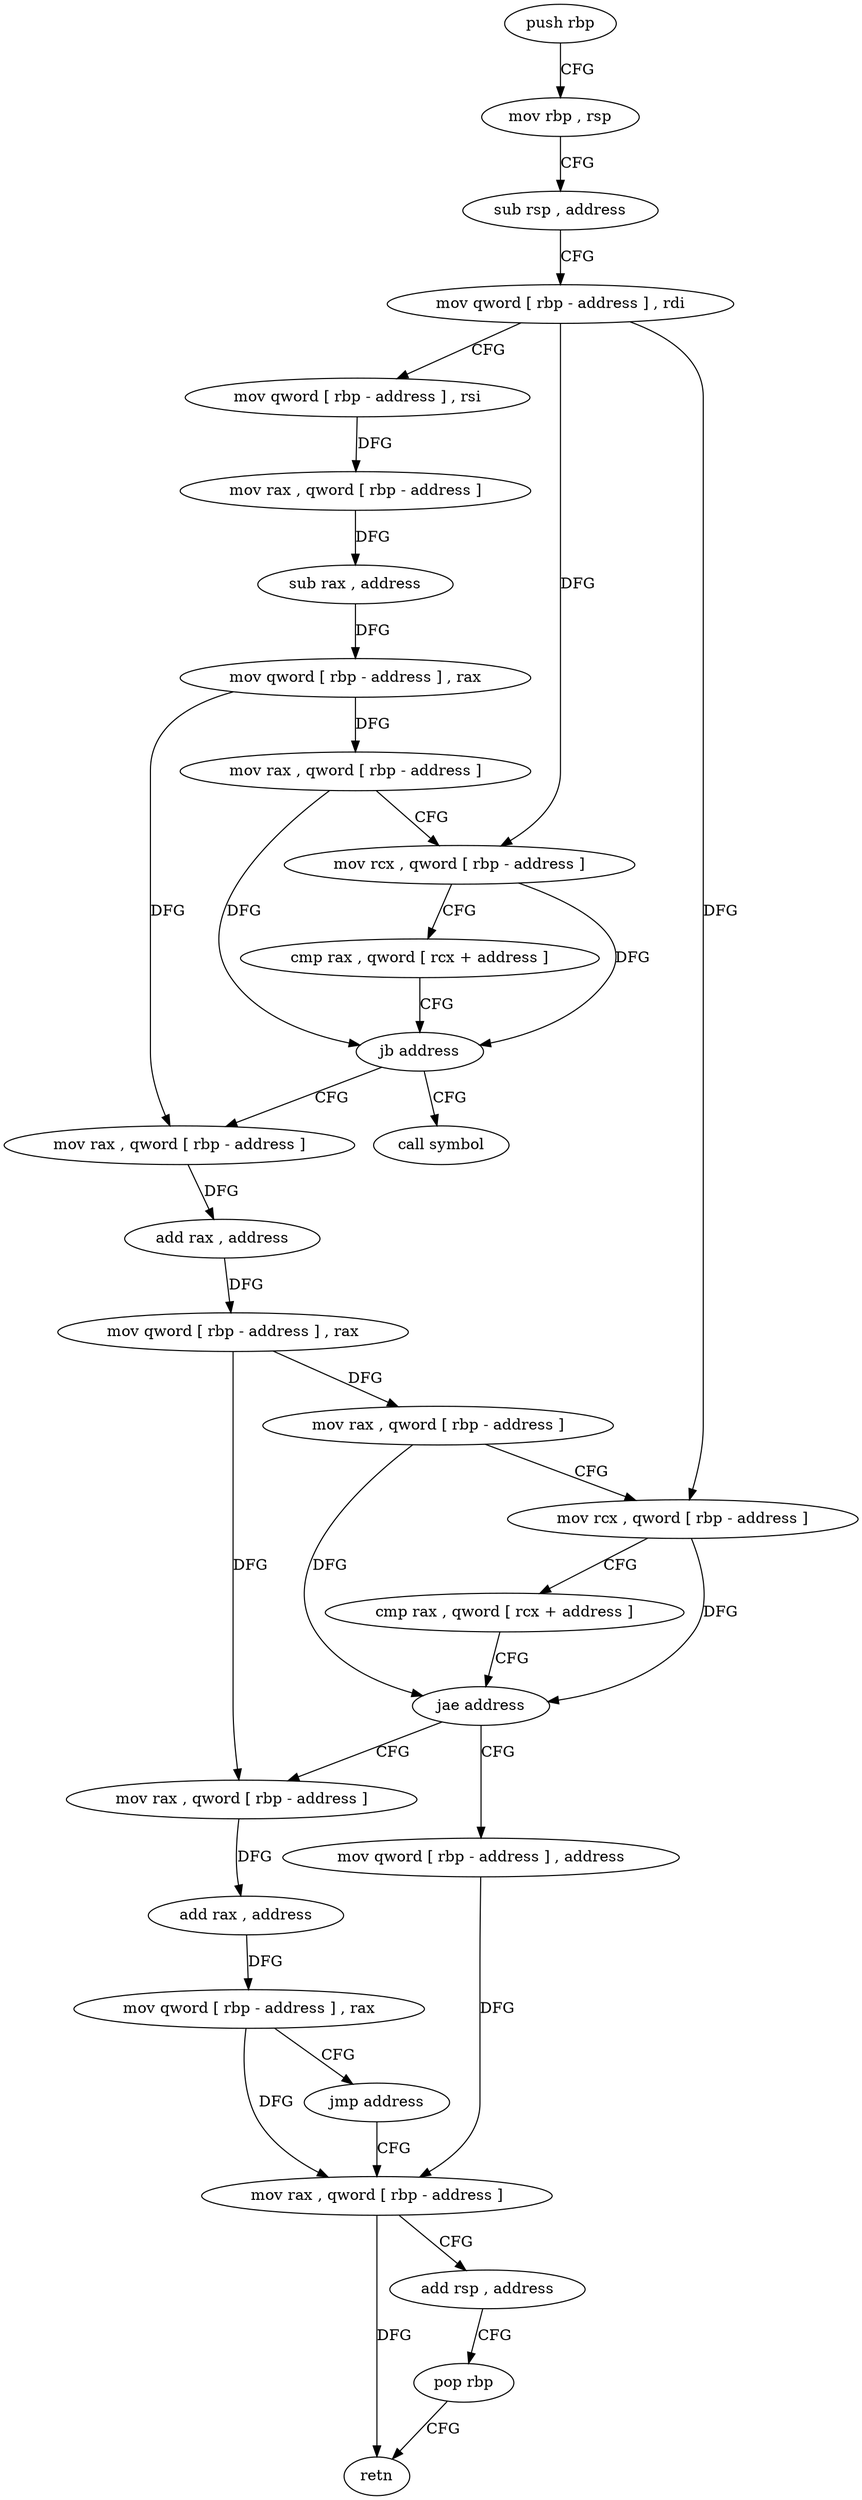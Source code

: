 digraph "func" {
"195136" [label = "push rbp" ]
"195137" [label = "mov rbp , rsp" ]
"195140" [label = "sub rsp , address" ]
"195144" [label = "mov qword [ rbp - address ] , rdi" ]
"195148" [label = "mov qword [ rbp - address ] , rsi" ]
"195152" [label = "mov rax , qword [ rbp - address ]" ]
"195156" [label = "sub rax , address" ]
"195162" [label = "mov qword [ rbp - address ] , rax" ]
"195166" [label = "mov rax , qword [ rbp - address ]" ]
"195170" [label = "mov rcx , qword [ rbp - address ]" ]
"195174" [label = "cmp rax , qword [ rcx + address ]" ]
"195178" [label = "jb address" ]
"195189" [label = "mov rax , qword [ rbp - address ]" ]
"195184" [label = "call symbol" ]
"195193" [label = "add rax , address" ]
"195199" [label = "mov qword [ rbp - address ] , rax" ]
"195203" [label = "mov rax , qword [ rbp - address ]" ]
"195207" [label = "mov rcx , qword [ rbp - address ]" ]
"195211" [label = "cmp rax , qword [ rcx + address ]" ]
"195215" [label = "jae address" ]
"195240" [label = "mov qword [ rbp - address ] , address" ]
"195221" [label = "mov rax , qword [ rbp - address ]" ]
"195248" [label = "mov rax , qword [ rbp - address ]" ]
"195225" [label = "add rax , address" ]
"195231" [label = "mov qword [ rbp - address ] , rax" ]
"195235" [label = "jmp address" ]
"195252" [label = "add rsp , address" ]
"195256" [label = "pop rbp" ]
"195257" [label = "retn" ]
"195136" -> "195137" [ label = "CFG" ]
"195137" -> "195140" [ label = "CFG" ]
"195140" -> "195144" [ label = "CFG" ]
"195144" -> "195148" [ label = "CFG" ]
"195144" -> "195170" [ label = "DFG" ]
"195144" -> "195207" [ label = "DFG" ]
"195148" -> "195152" [ label = "DFG" ]
"195152" -> "195156" [ label = "DFG" ]
"195156" -> "195162" [ label = "DFG" ]
"195162" -> "195166" [ label = "DFG" ]
"195162" -> "195189" [ label = "DFG" ]
"195166" -> "195170" [ label = "CFG" ]
"195166" -> "195178" [ label = "DFG" ]
"195170" -> "195174" [ label = "CFG" ]
"195170" -> "195178" [ label = "DFG" ]
"195174" -> "195178" [ label = "CFG" ]
"195178" -> "195189" [ label = "CFG" ]
"195178" -> "195184" [ label = "CFG" ]
"195189" -> "195193" [ label = "DFG" ]
"195193" -> "195199" [ label = "DFG" ]
"195199" -> "195203" [ label = "DFG" ]
"195199" -> "195221" [ label = "DFG" ]
"195203" -> "195207" [ label = "CFG" ]
"195203" -> "195215" [ label = "DFG" ]
"195207" -> "195211" [ label = "CFG" ]
"195207" -> "195215" [ label = "DFG" ]
"195211" -> "195215" [ label = "CFG" ]
"195215" -> "195240" [ label = "CFG" ]
"195215" -> "195221" [ label = "CFG" ]
"195240" -> "195248" [ label = "DFG" ]
"195221" -> "195225" [ label = "DFG" ]
"195248" -> "195252" [ label = "CFG" ]
"195248" -> "195257" [ label = "DFG" ]
"195225" -> "195231" [ label = "DFG" ]
"195231" -> "195235" [ label = "CFG" ]
"195231" -> "195248" [ label = "DFG" ]
"195235" -> "195248" [ label = "CFG" ]
"195252" -> "195256" [ label = "CFG" ]
"195256" -> "195257" [ label = "CFG" ]
}
